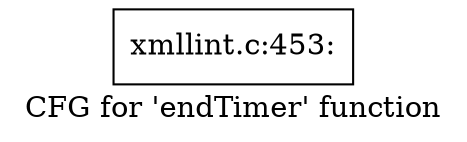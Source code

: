 digraph "CFG for 'endTimer' function" {
	label="CFG for 'endTimer' function";

	Node0x4a45d40 [shape=record,label="{xmllint.c:453:}"];
}
